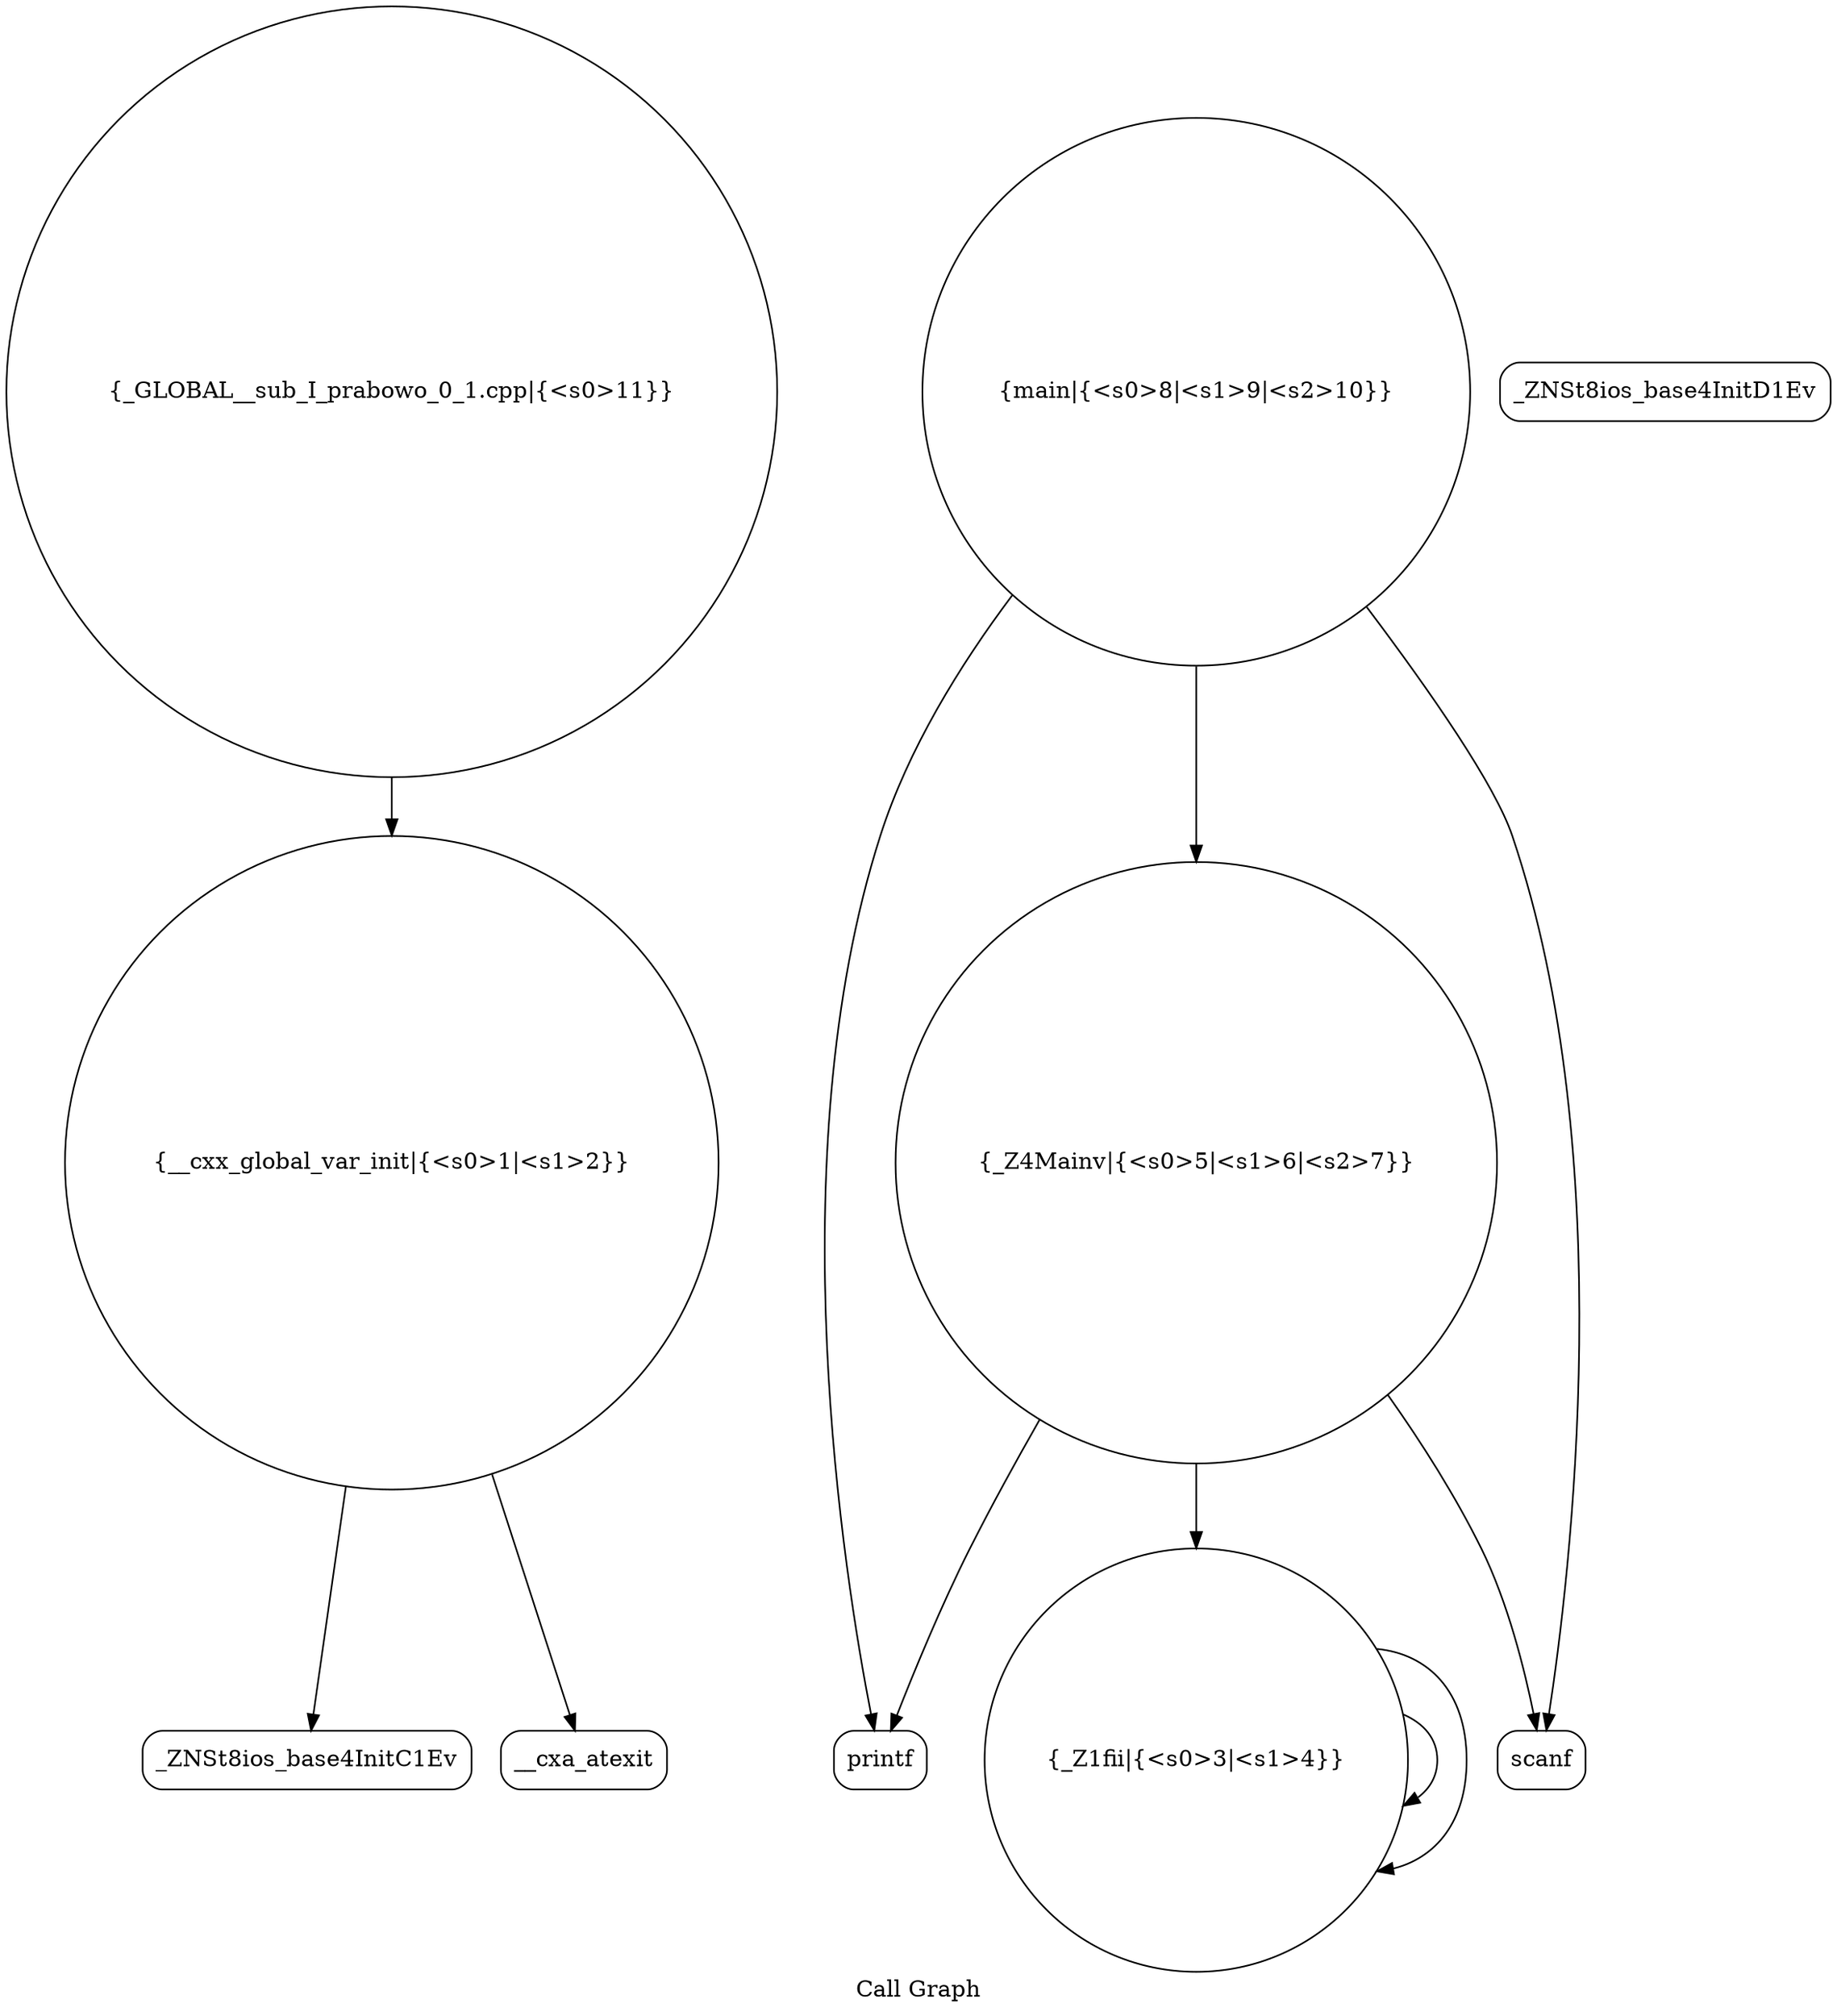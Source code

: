 digraph "Call Graph" {
	label="Call Graph";

	Node0x55d0f7826370 [shape=record,shape=circle,label="{__cxx_global_var_init|{<s0>1|<s1>2}}"];
	Node0x55d0f7826370:s0 -> Node0x55d0f7826800[color=black];
	Node0x55d0f7826370:s1 -> Node0x55d0f7826900[color=black];
	Node0x55d0f7826b00 [shape=record,shape=Mrecord,label="{printf}"];
	Node0x55d0f7826880 [shape=record,shape=Mrecord,label="{_ZNSt8ios_base4InitD1Ev}"];
	Node0x55d0f7826c00 [shape=record,shape=circle,label="{_GLOBAL__sub_I_prabowo_0_1.cpp|{<s0>11}}"];
	Node0x55d0f7826c00:s0 -> Node0x55d0f7826370[color=black];
	Node0x55d0f7826980 [shape=record,shape=circle,label="{_Z1fii|{<s0>3|<s1>4}}"];
	Node0x55d0f7826980:s0 -> Node0x55d0f7826980[color=black];
	Node0x55d0f7826980:s1 -> Node0x55d0f7826980[color=black];
	Node0x55d0f7826a80 [shape=record,shape=Mrecord,label="{scanf}"];
	Node0x55d0f7826800 [shape=record,shape=Mrecord,label="{_ZNSt8ios_base4InitC1Ev}"];
	Node0x55d0f7826b80 [shape=record,shape=circle,label="{main|{<s0>8|<s1>9|<s2>10}}"];
	Node0x55d0f7826b80:s0 -> Node0x55d0f7826a80[color=black];
	Node0x55d0f7826b80:s1 -> Node0x55d0f7826b00[color=black];
	Node0x55d0f7826b80:s2 -> Node0x55d0f7826a00[color=black];
	Node0x55d0f7826900 [shape=record,shape=Mrecord,label="{__cxa_atexit}"];
	Node0x55d0f7826a00 [shape=record,shape=circle,label="{_Z4Mainv|{<s0>5|<s1>6|<s2>7}}"];
	Node0x55d0f7826a00:s0 -> Node0x55d0f7826a80[color=black];
	Node0x55d0f7826a00:s1 -> Node0x55d0f7826980[color=black];
	Node0x55d0f7826a00:s2 -> Node0x55d0f7826b00[color=black];
}

